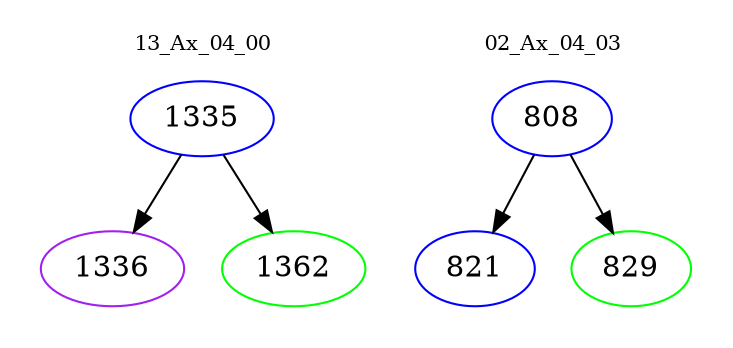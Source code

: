 digraph{
subgraph cluster_0 {
color = white
label = "13_Ax_04_00";
fontsize=10;
T0_1335 [label="1335", color="blue"]
T0_1335 -> T0_1336 [color="black"]
T0_1336 [label="1336", color="purple"]
T0_1335 -> T0_1362 [color="black"]
T0_1362 [label="1362", color="green"]
}
subgraph cluster_1 {
color = white
label = "02_Ax_04_03";
fontsize=10;
T1_808 [label="808", color="blue"]
T1_808 -> T1_821 [color="black"]
T1_821 [label="821", color="blue"]
T1_808 -> T1_829 [color="black"]
T1_829 [label="829", color="green"]
}
}
